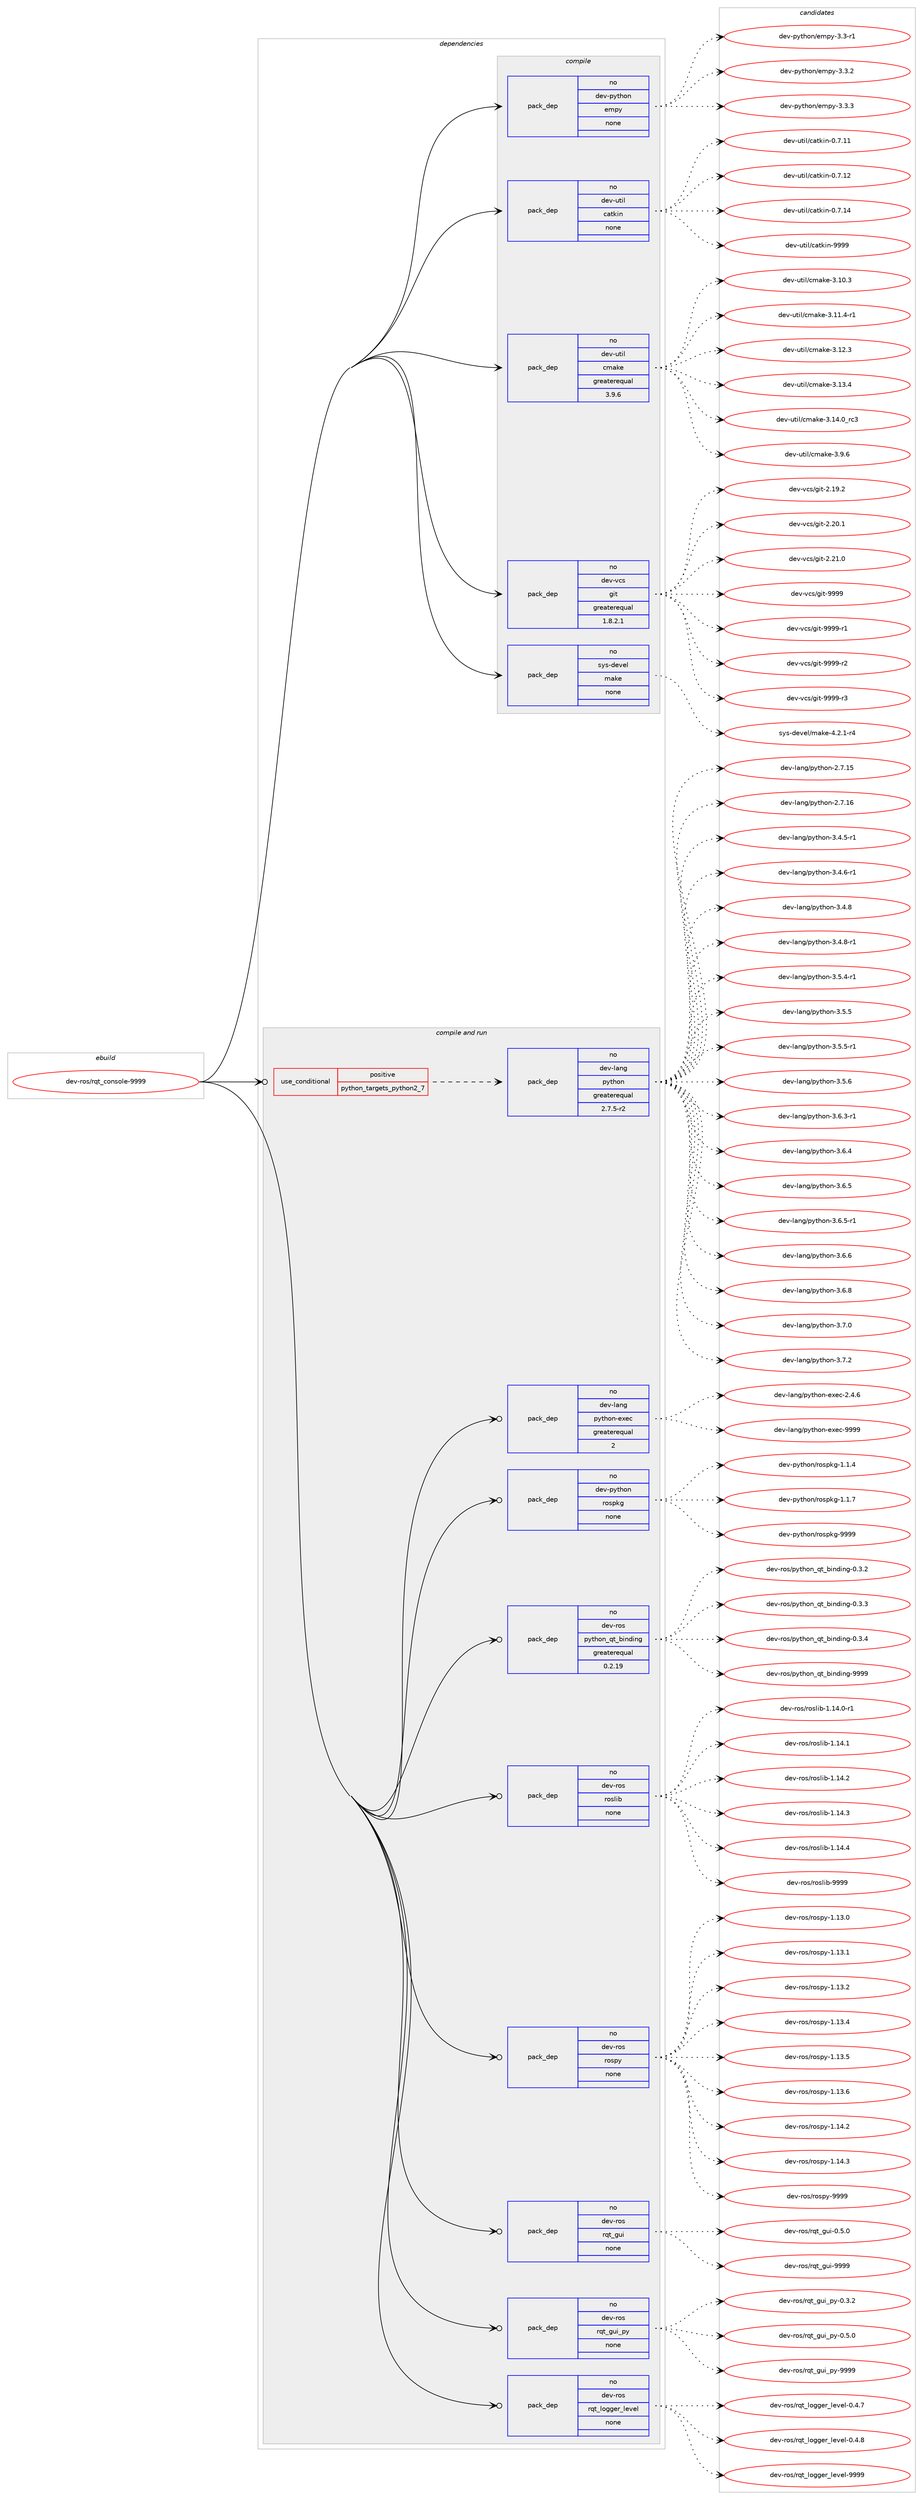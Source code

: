 digraph prolog {

# *************
# Graph options
# *************

newrank=true;
concentrate=true;
compound=true;
graph [rankdir=LR,fontname=Helvetica,fontsize=10,ranksep=1.5];#, ranksep=2.5, nodesep=0.2];
edge  [arrowhead=vee];
node  [fontname=Helvetica,fontsize=10];

# **********
# The ebuild
# **********

subgraph cluster_leftcol {
color=gray;
rank=same;
label=<<i>ebuild</i>>;
id [label="dev-ros/rqt_console-9999", color=red, width=4, href="../dev-ros/rqt_console-9999.svg"];
}

# ****************
# The dependencies
# ****************

subgraph cluster_midcol {
color=gray;
label=<<i>dependencies</i>>;
subgraph cluster_compile {
fillcolor="#eeeeee";
style=filled;
label=<<i>compile</i>>;
subgraph pack1055220 {
dependency1469086 [label=<<TABLE BORDER="0" CELLBORDER="1" CELLSPACING="0" CELLPADDING="4" WIDTH="220"><TR><TD ROWSPAN="6" CELLPADDING="30">pack_dep</TD></TR><TR><TD WIDTH="110">no</TD></TR><TR><TD>dev-python</TD></TR><TR><TD>empy</TD></TR><TR><TD>none</TD></TR><TR><TD></TD></TR></TABLE>>, shape=none, color=blue];
}
id:e -> dependency1469086:w [weight=20,style="solid",arrowhead="vee"];
subgraph pack1055221 {
dependency1469087 [label=<<TABLE BORDER="0" CELLBORDER="1" CELLSPACING="0" CELLPADDING="4" WIDTH="220"><TR><TD ROWSPAN="6" CELLPADDING="30">pack_dep</TD></TR><TR><TD WIDTH="110">no</TD></TR><TR><TD>dev-util</TD></TR><TR><TD>catkin</TD></TR><TR><TD>none</TD></TR><TR><TD></TD></TR></TABLE>>, shape=none, color=blue];
}
id:e -> dependency1469087:w [weight=20,style="solid",arrowhead="vee"];
subgraph pack1055222 {
dependency1469088 [label=<<TABLE BORDER="0" CELLBORDER="1" CELLSPACING="0" CELLPADDING="4" WIDTH="220"><TR><TD ROWSPAN="6" CELLPADDING="30">pack_dep</TD></TR><TR><TD WIDTH="110">no</TD></TR><TR><TD>dev-util</TD></TR><TR><TD>cmake</TD></TR><TR><TD>greaterequal</TD></TR><TR><TD>3.9.6</TD></TR></TABLE>>, shape=none, color=blue];
}
id:e -> dependency1469088:w [weight=20,style="solid",arrowhead="vee"];
subgraph pack1055223 {
dependency1469089 [label=<<TABLE BORDER="0" CELLBORDER="1" CELLSPACING="0" CELLPADDING="4" WIDTH="220"><TR><TD ROWSPAN="6" CELLPADDING="30">pack_dep</TD></TR><TR><TD WIDTH="110">no</TD></TR><TR><TD>dev-vcs</TD></TR><TR><TD>git</TD></TR><TR><TD>greaterequal</TD></TR><TR><TD>1.8.2.1</TD></TR></TABLE>>, shape=none, color=blue];
}
id:e -> dependency1469089:w [weight=20,style="solid",arrowhead="vee"];
subgraph pack1055224 {
dependency1469090 [label=<<TABLE BORDER="0" CELLBORDER="1" CELLSPACING="0" CELLPADDING="4" WIDTH="220"><TR><TD ROWSPAN="6" CELLPADDING="30">pack_dep</TD></TR><TR><TD WIDTH="110">no</TD></TR><TR><TD>sys-devel</TD></TR><TR><TD>make</TD></TR><TR><TD>none</TD></TR><TR><TD></TD></TR></TABLE>>, shape=none, color=blue];
}
id:e -> dependency1469090:w [weight=20,style="solid",arrowhead="vee"];
}
subgraph cluster_compileandrun {
fillcolor="#eeeeee";
style=filled;
label=<<i>compile and run</i>>;
subgraph cond390476 {
dependency1469091 [label=<<TABLE BORDER="0" CELLBORDER="1" CELLSPACING="0" CELLPADDING="4"><TR><TD ROWSPAN="3" CELLPADDING="10">use_conditional</TD></TR><TR><TD>positive</TD></TR><TR><TD>python_targets_python2_7</TD></TR></TABLE>>, shape=none, color=red];
subgraph pack1055225 {
dependency1469092 [label=<<TABLE BORDER="0" CELLBORDER="1" CELLSPACING="0" CELLPADDING="4" WIDTH="220"><TR><TD ROWSPAN="6" CELLPADDING="30">pack_dep</TD></TR><TR><TD WIDTH="110">no</TD></TR><TR><TD>dev-lang</TD></TR><TR><TD>python</TD></TR><TR><TD>greaterequal</TD></TR><TR><TD>2.7.5-r2</TD></TR></TABLE>>, shape=none, color=blue];
}
dependency1469091:e -> dependency1469092:w [weight=20,style="dashed",arrowhead="vee"];
}
id:e -> dependency1469091:w [weight=20,style="solid",arrowhead="odotvee"];
subgraph pack1055226 {
dependency1469093 [label=<<TABLE BORDER="0" CELLBORDER="1" CELLSPACING="0" CELLPADDING="4" WIDTH="220"><TR><TD ROWSPAN="6" CELLPADDING="30">pack_dep</TD></TR><TR><TD WIDTH="110">no</TD></TR><TR><TD>dev-lang</TD></TR><TR><TD>python-exec</TD></TR><TR><TD>greaterequal</TD></TR><TR><TD>2</TD></TR></TABLE>>, shape=none, color=blue];
}
id:e -> dependency1469093:w [weight=20,style="solid",arrowhead="odotvee"];
subgraph pack1055227 {
dependency1469094 [label=<<TABLE BORDER="0" CELLBORDER="1" CELLSPACING="0" CELLPADDING="4" WIDTH="220"><TR><TD ROWSPAN="6" CELLPADDING="30">pack_dep</TD></TR><TR><TD WIDTH="110">no</TD></TR><TR><TD>dev-python</TD></TR><TR><TD>rospkg</TD></TR><TR><TD>none</TD></TR><TR><TD></TD></TR></TABLE>>, shape=none, color=blue];
}
id:e -> dependency1469094:w [weight=20,style="solid",arrowhead="odotvee"];
subgraph pack1055228 {
dependency1469095 [label=<<TABLE BORDER="0" CELLBORDER="1" CELLSPACING="0" CELLPADDING="4" WIDTH="220"><TR><TD ROWSPAN="6" CELLPADDING="30">pack_dep</TD></TR><TR><TD WIDTH="110">no</TD></TR><TR><TD>dev-ros</TD></TR><TR><TD>python_qt_binding</TD></TR><TR><TD>greaterequal</TD></TR><TR><TD>0.2.19</TD></TR></TABLE>>, shape=none, color=blue];
}
id:e -> dependency1469095:w [weight=20,style="solid",arrowhead="odotvee"];
subgraph pack1055229 {
dependency1469096 [label=<<TABLE BORDER="0" CELLBORDER="1" CELLSPACING="0" CELLPADDING="4" WIDTH="220"><TR><TD ROWSPAN="6" CELLPADDING="30">pack_dep</TD></TR><TR><TD WIDTH="110">no</TD></TR><TR><TD>dev-ros</TD></TR><TR><TD>roslib</TD></TR><TR><TD>none</TD></TR><TR><TD></TD></TR></TABLE>>, shape=none, color=blue];
}
id:e -> dependency1469096:w [weight=20,style="solid",arrowhead="odotvee"];
subgraph pack1055230 {
dependency1469097 [label=<<TABLE BORDER="0" CELLBORDER="1" CELLSPACING="0" CELLPADDING="4" WIDTH="220"><TR><TD ROWSPAN="6" CELLPADDING="30">pack_dep</TD></TR><TR><TD WIDTH="110">no</TD></TR><TR><TD>dev-ros</TD></TR><TR><TD>rospy</TD></TR><TR><TD>none</TD></TR><TR><TD></TD></TR></TABLE>>, shape=none, color=blue];
}
id:e -> dependency1469097:w [weight=20,style="solid",arrowhead="odotvee"];
subgraph pack1055231 {
dependency1469098 [label=<<TABLE BORDER="0" CELLBORDER="1" CELLSPACING="0" CELLPADDING="4" WIDTH="220"><TR><TD ROWSPAN="6" CELLPADDING="30">pack_dep</TD></TR><TR><TD WIDTH="110">no</TD></TR><TR><TD>dev-ros</TD></TR><TR><TD>rqt_gui</TD></TR><TR><TD>none</TD></TR><TR><TD></TD></TR></TABLE>>, shape=none, color=blue];
}
id:e -> dependency1469098:w [weight=20,style="solid",arrowhead="odotvee"];
subgraph pack1055232 {
dependency1469099 [label=<<TABLE BORDER="0" CELLBORDER="1" CELLSPACING="0" CELLPADDING="4" WIDTH="220"><TR><TD ROWSPAN="6" CELLPADDING="30">pack_dep</TD></TR><TR><TD WIDTH="110">no</TD></TR><TR><TD>dev-ros</TD></TR><TR><TD>rqt_gui_py</TD></TR><TR><TD>none</TD></TR><TR><TD></TD></TR></TABLE>>, shape=none, color=blue];
}
id:e -> dependency1469099:w [weight=20,style="solid",arrowhead="odotvee"];
subgraph pack1055233 {
dependency1469100 [label=<<TABLE BORDER="0" CELLBORDER="1" CELLSPACING="0" CELLPADDING="4" WIDTH="220"><TR><TD ROWSPAN="6" CELLPADDING="30">pack_dep</TD></TR><TR><TD WIDTH="110">no</TD></TR><TR><TD>dev-ros</TD></TR><TR><TD>rqt_logger_level</TD></TR><TR><TD>none</TD></TR><TR><TD></TD></TR></TABLE>>, shape=none, color=blue];
}
id:e -> dependency1469100:w [weight=20,style="solid",arrowhead="odotvee"];
}
subgraph cluster_run {
fillcolor="#eeeeee";
style=filled;
label=<<i>run</i>>;
}
}

# **************
# The candidates
# **************

subgraph cluster_choices {
rank=same;
color=gray;
label=<<i>candidates</i>>;

subgraph choice1055220 {
color=black;
nodesep=1;
choice1001011184511212111610411111047101109112121455146514511449 [label="dev-python/empy-3.3-r1", color=red, width=4,href="../dev-python/empy-3.3-r1.svg"];
choice1001011184511212111610411111047101109112121455146514650 [label="dev-python/empy-3.3.2", color=red, width=4,href="../dev-python/empy-3.3.2.svg"];
choice1001011184511212111610411111047101109112121455146514651 [label="dev-python/empy-3.3.3", color=red, width=4,href="../dev-python/empy-3.3.3.svg"];
dependency1469086:e -> choice1001011184511212111610411111047101109112121455146514511449:w [style=dotted,weight="100"];
dependency1469086:e -> choice1001011184511212111610411111047101109112121455146514650:w [style=dotted,weight="100"];
dependency1469086:e -> choice1001011184511212111610411111047101109112121455146514651:w [style=dotted,weight="100"];
}
subgraph choice1055221 {
color=black;
nodesep=1;
choice1001011184511711610510847999711610710511045484655464949 [label="dev-util/catkin-0.7.11", color=red, width=4,href="../dev-util/catkin-0.7.11.svg"];
choice1001011184511711610510847999711610710511045484655464950 [label="dev-util/catkin-0.7.12", color=red, width=4,href="../dev-util/catkin-0.7.12.svg"];
choice1001011184511711610510847999711610710511045484655464952 [label="dev-util/catkin-0.7.14", color=red, width=4,href="../dev-util/catkin-0.7.14.svg"];
choice100101118451171161051084799971161071051104557575757 [label="dev-util/catkin-9999", color=red, width=4,href="../dev-util/catkin-9999.svg"];
dependency1469087:e -> choice1001011184511711610510847999711610710511045484655464949:w [style=dotted,weight="100"];
dependency1469087:e -> choice1001011184511711610510847999711610710511045484655464950:w [style=dotted,weight="100"];
dependency1469087:e -> choice1001011184511711610510847999711610710511045484655464952:w [style=dotted,weight="100"];
dependency1469087:e -> choice100101118451171161051084799971161071051104557575757:w [style=dotted,weight="100"];
}
subgraph choice1055222 {
color=black;
nodesep=1;
choice1001011184511711610510847991099710710145514649484651 [label="dev-util/cmake-3.10.3", color=red, width=4,href="../dev-util/cmake-3.10.3.svg"];
choice10010111845117116105108479910997107101455146494946524511449 [label="dev-util/cmake-3.11.4-r1", color=red, width=4,href="../dev-util/cmake-3.11.4-r1.svg"];
choice1001011184511711610510847991099710710145514649504651 [label="dev-util/cmake-3.12.3", color=red, width=4,href="../dev-util/cmake-3.12.3.svg"];
choice1001011184511711610510847991099710710145514649514652 [label="dev-util/cmake-3.13.4", color=red, width=4,href="../dev-util/cmake-3.13.4.svg"];
choice1001011184511711610510847991099710710145514649524648951149951 [label="dev-util/cmake-3.14.0_rc3", color=red, width=4,href="../dev-util/cmake-3.14.0_rc3.svg"];
choice10010111845117116105108479910997107101455146574654 [label="dev-util/cmake-3.9.6", color=red, width=4,href="../dev-util/cmake-3.9.6.svg"];
dependency1469088:e -> choice1001011184511711610510847991099710710145514649484651:w [style=dotted,weight="100"];
dependency1469088:e -> choice10010111845117116105108479910997107101455146494946524511449:w [style=dotted,weight="100"];
dependency1469088:e -> choice1001011184511711610510847991099710710145514649504651:w [style=dotted,weight="100"];
dependency1469088:e -> choice1001011184511711610510847991099710710145514649514652:w [style=dotted,weight="100"];
dependency1469088:e -> choice1001011184511711610510847991099710710145514649524648951149951:w [style=dotted,weight="100"];
dependency1469088:e -> choice10010111845117116105108479910997107101455146574654:w [style=dotted,weight="100"];
}
subgraph choice1055223 {
color=black;
nodesep=1;
choice10010111845118991154710310511645504649574650 [label="dev-vcs/git-2.19.2", color=red, width=4,href="../dev-vcs/git-2.19.2.svg"];
choice10010111845118991154710310511645504650484649 [label="dev-vcs/git-2.20.1", color=red, width=4,href="../dev-vcs/git-2.20.1.svg"];
choice10010111845118991154710310511645504650494648 [label="dev-vcs/git-2.21.0", color=red, width=4,href="../dev-vcs/git-2.21.0.svg"];
choice1001011184511899115471031051164557575757 [label="dev-vcs/git-9999", color=red, width=4,href="../dev-vcs/git-9999.svg"];
choice10010111845118991154710310511645575757574511449 [label="dev-vcs/git-9999-r1", color=red, width=4,href="../dev-vcs/git-9999-r1.svg"];
choice10010111845118991154710310511645575757574511450 [label="dev-vcs/git-9999-r2", color=red, width=4,href="../dev-vcs/git-9999-r2.svg"];
choice10010111845118991154710310511645575757574511451 [label="dev-vcs/git-9999-r3", color=red, width=4,href="../dev-vcs/git-9999-r3.svg"];
dependency1469089:e -> choice10010111845118991154710310511645504649574650:w [style=dotted,weight="100"];
dependency1469089:e -> choice10010111845118991154710310511645504650484649:w [style=dotted,weight="100"];
dependency1469089:e -> choice10010111845118991154710310511645504650494648:w [style=dotted,weight="100"];
dependency1469089:e -> choice1001011184511899115471031051164557575757:w [style=dotted,weight="100"];
dependency1469089:e -> choice10010111845118991154710310511645575757574511449:w [style=dotted,weight="100"];
dependency1469089:e -> choice10010111845118991154710310511645575757574511450:w [style=dotted,weight="100"];
dependency1469089:e -> choice10010111845118991154710310511645575757574511451:w [style=dotted,weight="100"];
}
subgraph choice1055224 {
color=black;
nodesep=1;
choice1151211154510010111810110847109971071014552465046494511452 [label="sys-devel/make-4.2.1-r4", color=red, width=4,href="../sys-devel/make-4.2.1-r4.svg"];
dependency1469090:e -> choice1151211154510010111810110847109971071014552465046494511452:w [style=dotted,weight="100"];
}
subgraph choice1055225 {
color=black;
nodesep=1;
choice10010111845108971101034711212111610411111045504655464953 [label="dev-lang/python-2.7.15", color=red, width=4,href="../dev-lang/python-2.7.15.svg"];
choice10010111845108971101034711212111610411111045504655464954 [label="dev-lang/python-2.7.16", color=red, width=4,href="../dev-lang/python-2.7.16.svg"];
choice1001011184510897110103471121211161041111104551465246534511449 [label="dev-lang/python-3.4.5-r1", color=red, width=4,href="../dev-lang/python-3.4.5-r1.svg"];
choice1001011184510897110103471121211161041111104551465246544511449 [label="dev-lang/python-3.4.6-r1", color=red, width=4,href="../dev-lang/python-3.4.6-r1.svg"];
choice100101118451089711010347112121116104111110455146524656 [label="dev-lang/python-3.4.8", color=red, width=4,href="../dev-lang/python-3.4.8.svg"];
choice1001011184510897110103471121211161041111104551465246564511449 [label="dev-lang/python-3.4.8-r1", color=red, width=4,href="../dev-lang/python-3.4.8-r1.svg"];
choice1001011184510897110103471121211161041111104551465346524511449 [label="dev-lang/python-3.5.4-r1", color=red, width=4,href="../dev-lang/python-3.5.4-r1.svg"];
choice100101118451089711010347112121116104111110455146534653 [label="dev-lang/python-3.5.5", color=red, width=4,href="../dev-lang/python-3.5.5.svg"];
choice1001011184510897110103471121211161041111104551465346534511449 [label="dev-lang/python-3.5.5-r1", color=red, width=4,href="../dev-lang/python-3.5.5-r1.svg"];
choice100101118451089711010347112121116104111110455146534654 [label="dev-lang/python-3.5.6", color=red, width=4,href="../dev-lang/python-3.5.6.svg"];
choice1001011184510897110103471121211161041111104551465446514511449 [label="dev-lang/python-3.6.3-r1", color=red, width=4,href="../dev-lang/python-3.6.3-r1.svg"];
choice100101118451089711010347112121116104111110455146544652 [label="dev-lang/python-3.6.4", color=red, width=4,href="../dev-lang/python-3.6.4.svg"];
choice100101118451089711010347112121116104111110455146544653 [label="dev-lang/python-3.6.5", color=red, width=4,href="../dev-lang/python-3.6.5.svg"];
choice1001011184510897110103471121211161041111104551465446534511449 [label="dev-lang/python-3.6.5-r1", color=red, width=4,href="../dev-lang/python-3.6.5-r1.svg"];
choice100101118451089711010347112121116104111110455146544654 [label="dev-lang/python-3.6.6", color=red, width=4,href="../dev-lang/python-3.6.6.svg"];
choice100101118451089711010347112121116104111110455146544656 [label="dev-lang/python-3.6.8", color=red, width=4,href="../dev-lang/python-3.6.8.svg"];
choice100101118451089711010347112121116104111110455146554648 [label="dev-lang/python-3.7.0", color=red, width=4,href="../dev-lang/python-3.7.0.svg"];
choice100101118451089711010347112121116104111110455146554650 [label="dev-lang/python-3.7.2", color=red, width=4,href="../dev-lang/python-3.7.2.svg"];
dependency1469092:e -> choice10010111845108971101034711212111610411111045504655464953:w [style=dotted,weight="100"];
dependency1469092:e -> choice10010111845108971101034711212111610411111045504655464954:w [style=dotted,weight="100"];
dependency1469092:e -> choice1001011184510897110103471121211161041111104551465246534511449:w [style=dotted,weight="100"];
dependency1469092:e -> choice1001011184510897110103471121211161041111104551465246544511449:w [style=dotted,weight="100"];
dependency1469092:e -> choice100101118451089711010347112121116104111110455146524656:w [style=dotted,weight="100"];
dependency1469092:e -> choice1001011184510897110103471121211161041111104551465246564511449:w [style=dotted,weight="100"];
dependency1469092:e -> choice1001011184510897110103471121211161041111104551465346524511449:w [style=dotted,weight="100"];
dependency1469092:e -> choice100101118451089711010347112121116104111110455146534653:w [style=dotted,weight="100"];
dependency1469092:e -> choice1001011184510897110103471121211161041111104551465346534511449:w [style=dotted,weight="100"];
dependency1469092:e -> choice100101118451089711010347112121116104111110455146534654:w [style=dotted,weight="100"];
dependency1469092:e -> choice1001011184510897110103471121211161041111104551465446514511449:w [style=dotted,weight="100"];
dependency1469092:e -> choice100101118451089711010347112121116104111110455146544652:w [style=dotted,weight="100"];
dependency1469092:e -> choice100101118451089711010347112121116104111110455146544653:w [style=dotted,weight="100"];
dependency1469092:e -> choice1001011184510897110103471121211161041111104551465446534511449:w [style=dotted,weight="100"];
dependency1469092:e -> choice100101118451089711010347112121116104111110455146544654:w [style=dotted,weight="100"];
dependency1469092:e -> choice100101118451089711010347112121116104111110455146544656:w [style=dotted,weight="100"];
dependency1469092:e -> choice100101118451089711010347112121116104111110455146554648:w [style=dotted,weight="100"];
dependency1469092:e -> choice100101118451089711010347112121116104111110455146554650:w [style=dotted,weight="100"];
}
subgraph choice1055226 {
color=black;
nodesep=1;
choice1001011184510897110103471121211161041111104510112010199455046524654 [label="dev-lang/python-exec-2.4.6", color=red, width=4,href="../dev-lang/python-exec-2.4.6.svg"];
choice10010111845108971101034711212111610411111045101120101994557575757 [label="dev-lang/python-exec-9999", color=red, width=4,href="../dev-lang/python-exec-9999.svg"];
dependency1469093:e -> choice1001011184510897110103471121211161041111104510112010199455046524654:w [style=dotted,weight="100"];
dependency1469093:e -> choice10010111845108971101034711212111610411111045101120101994557575757:w [style=dotted,weight="100"];
}
subgraph choice1055227 {
color=black;
nodesep=1;
choice1001011184511212111610411111047114111115112107103454946494652 [label="dev-python/rospkg-1.1.4", color=red, width=4,href="../dev-python/rospkg-1.1.4.svg"];
choice1001011184511212111610411111047114111115112107103454946494655 [label="dev-python/rospkg-1.1.7", color=red, width=4,href="../dev-python/rospkg-1.1.7.svg"];
choice10010111845112121116104111110471141111151121071034557575757 [label="dev-python/rospkg-9999", color=red, width=4,href="../dev-python/rospkg-9999.svg"];
dependency1469094:e -> choice1001011184511212111610411111047114111115112107103454946494652:w [style=dotted,weight="100"];
dependency1469094:e -> choice1001011184511212111610411111047114111115112107103454946494655:w [style=dotted,weight="100"];
dependency1469094:e -> choice10010111845112121116104111110471141111151121071034557575757:w [style=dotted,weight="100"];
}
subgraph choice1055228 {
color=black;
nodesep=1;
choice1001011184511411111547112121116104111110951131169598105110100105110103454846514650 [label="dev-ros/python_qt_binding-0.3.2", color=red, width=4,href="../dev-ros/python_qt_binding-0.3.2.svg"];
choice1001011184511411111547112121116104111110951131169598105110100105110103454846514651 [label="dev-ros/python_qt_binding-0.3.3", color=red, width=4,href="../dev-ros/python_qt_binding-0.3.3.svg"];
choice1001011184511411111547112121116104111110951131169598105110100105110103454846514652 [label="dev-ros/python_qt_binding-0.3.4", color=red, width=4,href="../dev-ros/python_qt_binding-0.3.4.svg"];
choice10010111845114111115471121211161041111109511311695981051101001051101034557575757 [label="dev-ros/python_qt_binding-9999", color=red, width=4,href="../dev-ros/python_qt_binding-9999.svg"];
dependency1469095:e -> choice1001011184511411111547112121116104111110951131169598105110100105110103454846514650:w [style=dotted,weight="100"];
dependency1469095:e -> choice1001011184511411111547112121116104111110951131169598105110100105110103454846514651:w [style=dotted,weight="100"];
dependency1469095:e -> choice1001011184511411111547112121116104111110951131169598105110100105110103454846514652:w [style=dotted,weight="100"];
dependency1469095:e -> choice10010111845114111115471121211161041111109511311695981051101001051101034557575757:w [style=dotted,weight="100"];
}
subgraph choice1055229 {
color=black;
nodesep=1;
choice100101118451141111154711411111510810598454946495246484511449 [label="dev-ros/roslib-1.14.0-r1", color=red, width=4,href="../dev-ros/roslib-1.14.0-r1.svg"];
choice10010111845114111115471141111151081059845494649524649 [label="dev-ros/roslib-1.14.1", color=red, width=4,href="../dev-ros/roslib-1.14.1.svg"];
choice10010111845114111115471141111151081059845494649524650 [label="dev-ros/roslib-1.14.2", color=red, width=4,href="../dev-ros/roslib-1.14.2.svg"];
choice10010111845114111115471141111151081059845494649524651 [label="dev-ros/roslib-1.14.3", color=red, width=4,href="../dev-ros/roslib-1.14.3.svg"];
choice10010111845114111115471141111151081059845494649524652 [label="dev-ros/roslib-1.14.4", color=red, width=4,href="../dev-ros/roslib-1.14.4.svg"];
choice1001011184511411111547114111115108105984557575757 [label="dev-ros/roslib-9999", color=red, width=4,href="../dev-ros/roslib-9999.svg"];
dependency1469096:e -> choice100101118451141111154711411111510810598454946495246484511449:w [style=dotted,weight="100"];
dependency1469096:e -> choice10010111845114111115471141111151081059845494649524649:w [style=dotted,weight="100"];
dependency1469096:e -> choice10010111845114111115471141111151081059845494649524650:w [style=dotted,weight="100"];
dependency1469096:e -> choice10010111845114111115471141111151081059845494649524651:w [style=dotted,weight="100"];
dependency1469096:e -> choice10010111845114111115471141111151081059845494649524652:w [style=dotted,weight="100"];
dependency1469096:e -> choice1001011184511411111547114111115108105984557575757:w [style=dotted,weight="100"];
}
subgraph choice1055230 {
color=black;
nodesep=1;
choice100101118451141111154711411111511212145494649514648 [label="dev-ros/rospy-1.13.0", color=red, width=4,href="../dev-ros/rospy-1.13.0.svg"];
choice100101118451141111154711411111511212145494649514649 [label="dev-ros/rospy-1.13.1", color=red, width=4,href="../dev-ros/rospy-1.13.1.svg"];
choice100101118451141111154711411111511212145494649514650 [label="dev-ros/rospy-1.13.2", color=red, width=4,href="../dev-ros/rospy-1.13.2.svg"];
choice100101118451141111154711411111511212145494649514652 [label="dev-ros/rospy-1.13.4", color=red, width=4,href="../dev-ros/rospy-1.13.4.svg"];
choice100101118451141111154711411111511212145494649514653 [label="dev-ros/rospy-1.13.5", color=red, width=4,href="../dev-ros/rospy-1.13.5.svg"];
choice100101118451141111154711411111511212145494649514654 [label="dev-ros/rospy-1.13.6", color=red, width=4,href="../dev-ros/rospy-1.13.6.svg"];
choice100101118451141111154711411111511212145494649524650 [label="dev-ros/rospy-1.14.2", color=red, width=4,href="../dev-ros/rospy-1.14.2.svg"];
choice100101118451141111154711411111511212145494649524651 [label="dev-ros/rospy-1.14.3", color=red, width=4,href="../dev-ros/rospy-1.14.3.svg"];
choice10010111845114111115471141111151121214557575757 [label="dev-ros/rospy-9999", color=red, width=4,href="../dev-ros/rospy-9999.svg"];
dependency1469097:e -> choice100101118451141111154711411111511212145494649514648:w [style=dotted,weight="100"];
dependency1469097:e -> choice100101118451141111154711411111511212145494649514649:w [style=dotted,weight="100"];
dependency1469097:e -> choice100101118451141111154711411111511212145494649514650:w [style=dotted,weight="100"];
dependency1469097:e -> choice100101118451141111154711411111511212145494649514652:w [style=dotted,weight="100"];
dependency1469097:e -> choice100101118451141111154711411111511212145494649514653:w [style=dotted,weight="100"];
dependency1469097:e -> choice100101118451141111154711411111511212145494649514654:w [style=dotted,weight="100"];
dependency1469097:e -> choice100101118451141111154711411111511212145494649524650:w [style=dotted,weight="100"];
dependency1469097:e -> choice100101118451141111154711411111511212145494649524651:w [style=dotted,weight="100"];
dependency1469097:e -> choice10010111845114111115471141111151121214557575757:w [style=dotted,weight="100"];
}
subgraph choice1055231 {
color=black;
nodesep=1;
choice100101118451141111154711411311695103117105454846534648 [label="dev-ros/rqt_gui-0.5.0", color=red, width=4,href="../dev-ros/rqt_gui-0.5.0.svg"];
choice1001011184511411111547114113116951031171054557575757 [label="dev-ros/rqt_gui-9999", color=red, width=4,href="../dev-ros/rqt_gui-9999.svg"];
dependency1469098:e -> choice100101118451141111154711411311695103117105454846534648:w [style=dotted,weight="100"];
dependency1469098:e -> choice1001011184511411111547114113116951031171054557575757:w [style=dotted,weight="100"];
}
subgraph choice1055232 {
color=black;
nodesep=1;
choice10010111845114111115471141131169510311710595112121454846514650 [label="dev-ros/rqt_gui_py-0.3.2", color=red, width=4,href="../dev-ros/rqt_gui_py-0.3.2.svg"];
choice10010111845114111115471141131169510311710595112121454846534648 [label="dev-ros/rqt_gui_py-0.5.0", color=red, width=4,href="../dev-ros/rqt_gui_py-0.5.0.svg"];
choice100101118451141111154711411311695103117105951121214557575757 [label="dev-ros/rqt_gui_py-9999", color=red, width=4,href="../dev-ros/rqt_gui_py-9999.svg"];
dependency1469099:e -> choice10010111845114111115471141131169510311710595112121454846514650:w [style=dotted,weight="100"];
dependency1469099:e -> choice10010111845114111115471141131169510311710595112121454846534648:w [style=dotted,weight="100"];
dependency1469099:e -> choice100101118451141111154711411311695103117105951121214557575757:w [style=dotted,weight="100"];
}
subgraph choice1055233 {
color=black;
nodesep=1;
choice10010111845114111115471141131169510811110310310111495108101118101108454846524655 [label="dev-ros/rqt_logger_level-0.4.7", color=red, width=4,href="../dev-ros/rqt_logger_level-0.4.7.svg"];
choice10010111845114111115471141131169510811110310310111495108101118101108454846524656 [label="dev-ros/rqt_logger_level-0.4.8", color=red, width=4,href="../dev-ros/rqt_logger_level-0.4.8.svg"];
choice100101118451141111154711411311695108111103103101114951081011181011084557575757 [label="dev-ros/rqt_logger_level-9999", color=red, width=4,href="../dev-ros/rqt_logger_level-9999.svg"];
dependency1469100:e -> choice10010111845114111115471141131169510811110310310111495108101118101108454846524655:w [style=dotted,weight="100"];
dependency1469100:e -> choice10010111845114111115471141131169510811110310310111495108101118101108454846524656:w [style=dotted,weight="100"];
dependency1469100:e -> choice100101118451141111154711411311695108111103103101114951081011181011084557575757:w [style=dotted,weight="100"];
}
}

}
